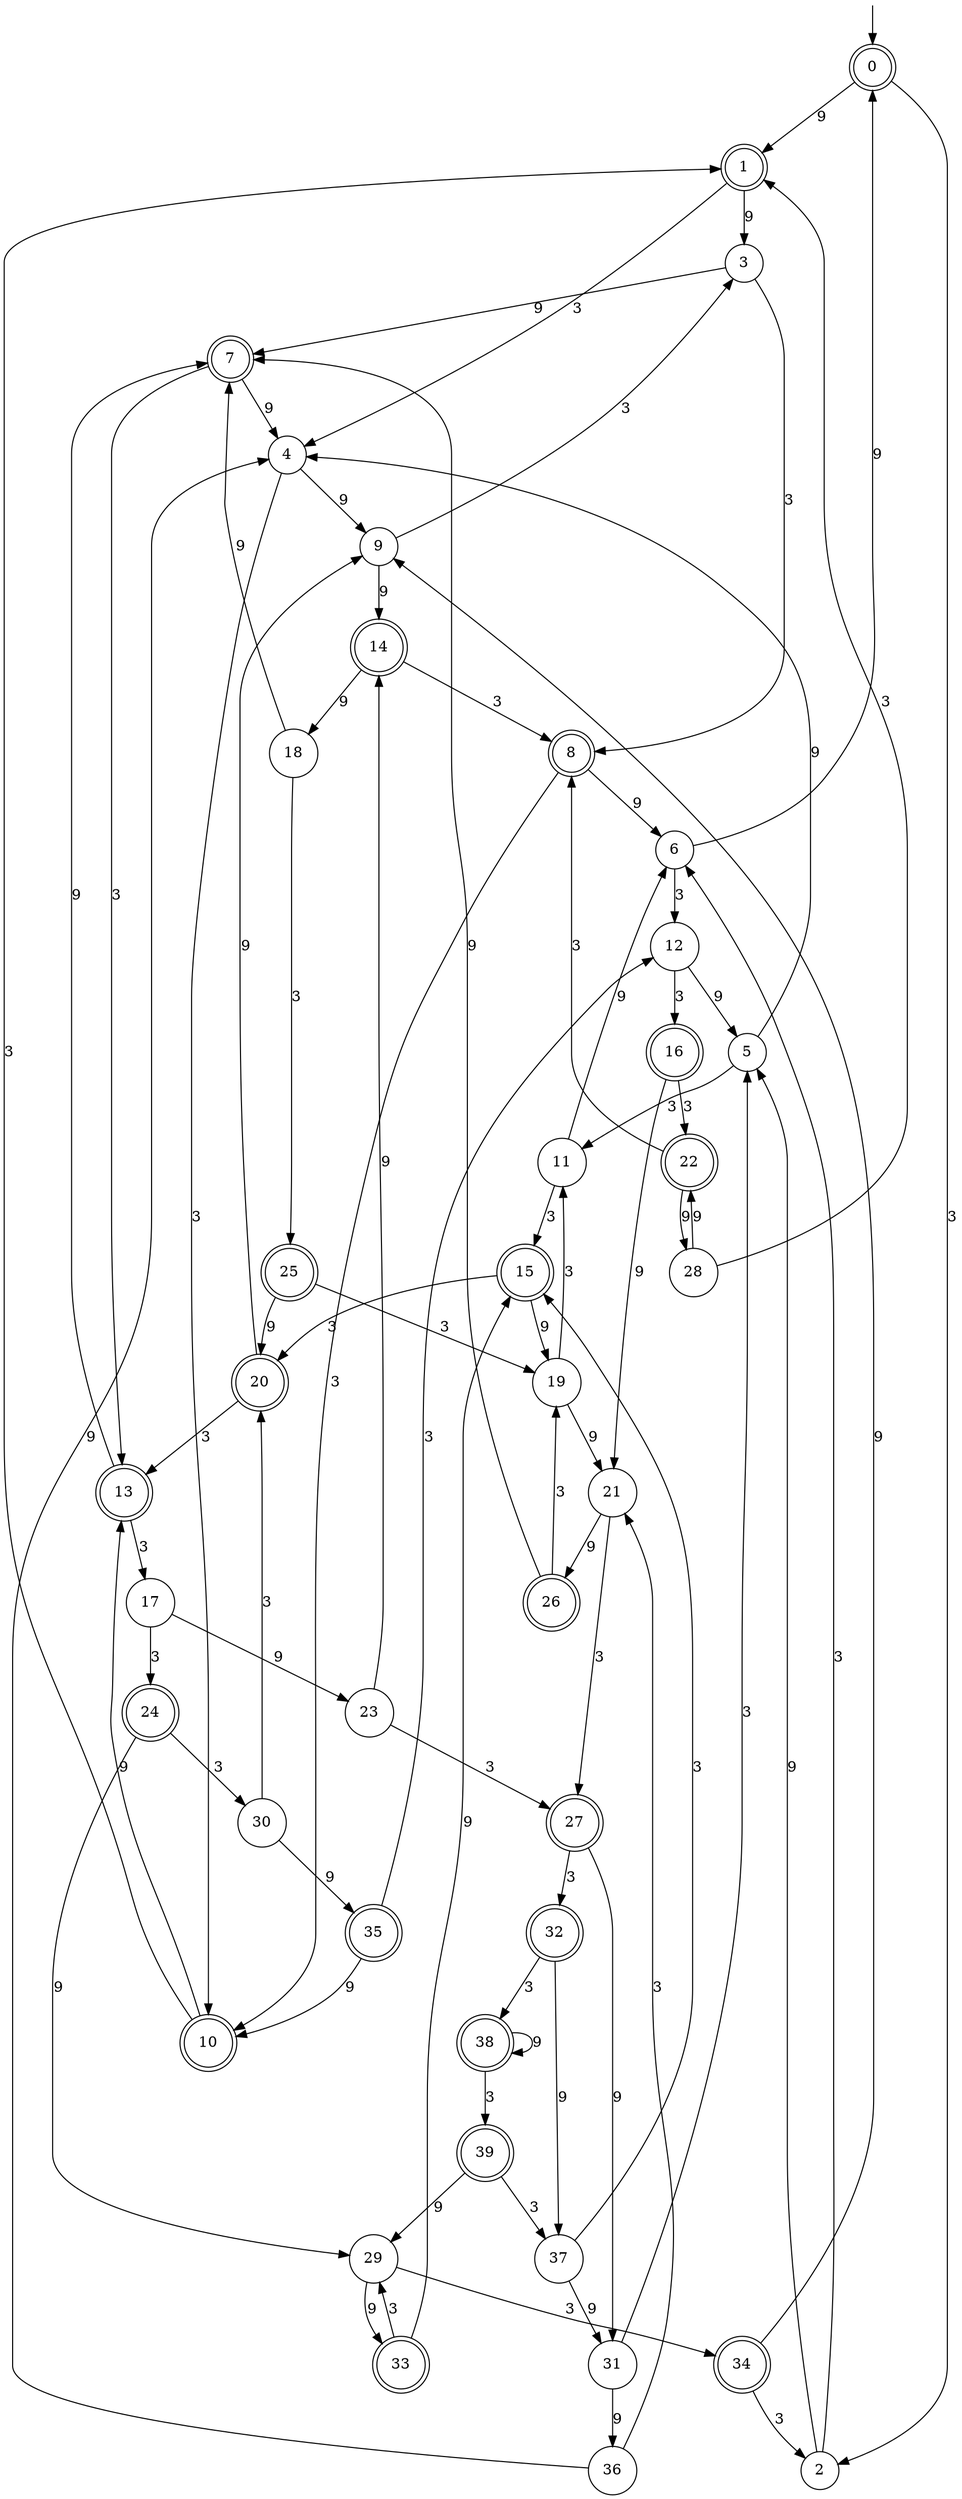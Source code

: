 digraph g {

	s0 [shape="doublecircle" label="0"];
	s1 [shape="doublecircle" label="1"];
	s2 [shape="circle" label="2"];
	s3 [shape="circle" label="3"];
	s4 [shape="circle" label="4"];
	s5 [shape="circle" label="5"];
	s6 [shape="circle" label="6"];
	s7 [shape="doublecircle" label="7"];
	s8 [shape="doublecircle" label="8"];
	s9 [shape="circle" label="9"];
	s10 [shape="doublecircle" label="10"];
	s11 [shape="circle" label="11"];
	s12 [shape="circle" label="12"];
	s13 [shape="doublecircle" label="13"];
	s14 [shape="doublecircle" label="14"];
	s15 [shape="doublecircle" label="15"];
	s16 [shape="doublecircle" label="16"];
	s17 [shape="circle" label="17"];
	s18 [shape="circle" label="18"];
	s19 [shape="circle" label="19"];
	s20 [shape="doublecircle" label="20"];
	s21 [shape="circle" label="21"];
	s22 [shape="doublecircle" label="22"];
	s23 [shape="circle" label="23"];
	s24 [shape="doublecircle" label="24"];
	s25 [shape="doublecircle" label="25"];
	s26 [shape="doublecircle" label="26"];
	s27 [shape="doublecircle" label="27"];
	s28 [shape="circle" label="28"];
	s29 [shape="circle" label="29"];
	s30 [shape="circle" label="30"];
	s31 [shape="circle" label="31"];
	s32 [shape="doublecircle" label="32"];
	s33 [shape="doublecircle" label="33"];
	s34 [shape="doublecircle" label="34"];
	s35 [shape="doublecircle" label="35"];
	s36 [shape="circle" label="36"];
	s37 [shape="circle" label="37"];
	s38 [shape="doublecircle" label="38"];
	s39 [shape="doublecircle" label="39"];
	s0 -> s1 [label="9"];
	s0 -> s2 [label="3"];
	s1 -> s3 [label="9"];
	s1 -> s4 [label="3"];
	s2 -> s5 [label="9"];
	s2 -> s6 [label="3"];
	s3 -> s7 [label="9"];
	s3 -> s8 [label="3"];
	s4 -> s9 [label="9"];
	s4 -> s10 [label="3"];
	s5 -> s4 [label="9"];
	s5 -> s11 [label="3"];
	s6 -> s0 [label="9"];
	s6 -> s12 [label="3"];
	s7 -> s4 [label="9"];
	s7 -> s13 [label="3"];
	s8 -> s6 [label="9"];
	s8 -> s10 [label="3"];
	s9 -> s14 [label="9"];
	s9 -> s3 [label="3"];
	s10 -> s13 [label="9"];
	s10 -> s1 [label="3"];
	s11 -> s6 [label="9"];
	s11 -> s15 [label="3"];
	s12 -> s5 [label="9"];
	s12 -> s16 [label="3"];
	s13 -> s7 [label="9"];
	s13 -> s17 [label="3"];
	s14 -> s18 [label="9"];
	s14 -> s8 [label="3"];
	s15 -> s19 [label="9"];
	s15 -> s20 [label="3"];
	s16 -> s21 [label="9"];
	s16 -> s22 [label="3"];
	s17 -> s23 [label="9"];
	s17 -> s24 [label="3"];
	s18 -> s7 [label="9"];
	s18 -> s25 [label="3"];
	s19 -> s21 [label="9"];
	s19 -> s11 [label="3"];
	s20 -> s9 [label="9"];
	s20 -> s13 [label="3"];
	s21 -> s26 [label="9"];
	s21 -> s27 [label="3"];
	s22 -> s28 [label="9"];
	s22 -> s8 [label="3"];
	s23 -> s14 [label="9"];
	s23 -> s27 [label="3"];
	s24 -> s29 [label="9"];
	s24 -> s30 [label="3"];
	s25 -> s20 [label="9"];
	s25 -> s19 [label="3"];
	s26 -> s7 [label="9"];
	s26 -> s19 [label="3"];
	s27 -> s31 [label="9"];
	s27 -> s32 [label="3"];
	s28 -> s22 [label="9"];
	s28 -> s1 [label="3"];
	s29 -> s33 [label="9"];
	s29 -> s34 [label="3"];
	s30 -> s35 [label="9"];
	s30 -> s20 [label="3"];
	s31 -> s36 [label="9"];
	s31 -> s5 [label="3"];
	s32 -> s37 [label="9"];
	s32 -> s38 [label="3"];
	s33 -> s15 [label="9"];
	s33 -> s29 [label="3"];
	s34 -> s9 [label="9"];
	s34 -> s2 [label="3"];
	s35 -> s10 [label="9"];
	s35 -> s12 [label="3"];
	s36 -> s4 [label="9"];
	s36 -> s21 [label="3"];
	s37 -> s31 [label="9"];
	s37 -> s15 [label="3"];
	s38 -> s38 [label="9"];
	s38 -> s39 [label="3"];
	s39 -> s29 [label="9"];
	s39 -> s37 [label="3"];

__start0 [label="" shape="none" width="0" height="0"];
__start0 -> s0;

}
